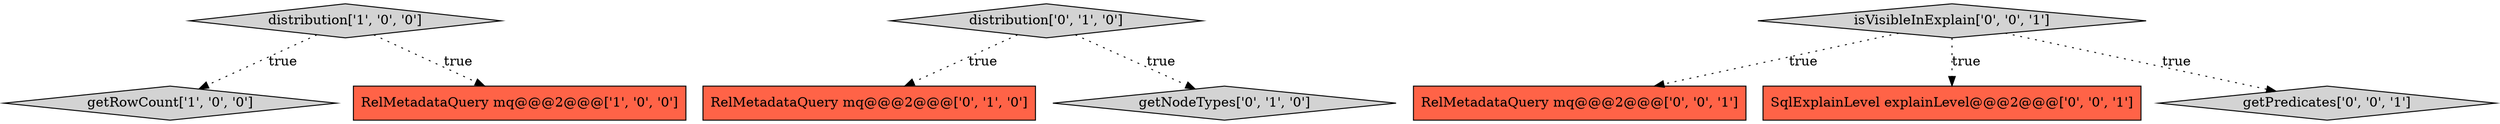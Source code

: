 digraph {
2 [style = filled, label = "distribution['1', '0', '0']", fillcolor = lightgray, shape = diamond image = "AAA0AAABBB1BBB"];
0 [style = filled, label = "getRowCount['1', '0', '0']", fillcolor = lightgray, shape = diamond image = "AAA0AAABBB1BBB"];
5 [style = filled, label = "RelMetadataQuery mq@@@2@@@['0', '1', '0']", fillcolor = tomato, shape = box image = "AAA0AAABBB2BBB"];
4 [style = filled, label = "getNodeTypes['0', '1', '0']", fillcolor = lightgray, shape = diamond image = "AAA0AAABBB2BBB"];
3 [style = filled, label = "distribution['0', '1', '0']", fillcolor = lightgray, shape = diamond image = "AAA0AAABBB2BBB"];
9 [style = filled, label = "RelMetadataQuery mq@@@2@@@['0', '0', '1']", fillcolor = tomato, shape = box image = "AAA0AAABBB3BBB"];
6 [style = filled, label = "SqlExplainLevel explainLevel@@@2@@@['0', '0', '1']", fillcolor = tomato, shape = box image = "AAA0AAABBB3BBB"];
7 [style = filled, label = "getPredicates['0', '0', '1']", fillcolor = lightgray, shape = diamond image = "AAA0AAABBB3BBB"];
8 [style = filled, label = "isVisibleInExplain['0', '0', '1']", fillcolor = lightgray, shape = diamond image = "AAA0AAABBB3BBB"];
1 [style = filled, label = "RelMetadataQuery mq@@@2@@@['1', '0', '0']", fillcolor = tomato, shape = box image = "AAA0AAABBB1BBB"];
2->1 [style = dotted, label="true"];
8->6 [style = dotted, label="true"];
2->0 [style = dotted, label="true"];
3->4 [style = dotted, label="true"];
3->5 [style = dotted, label="true"];
8->7 [style = dotted, label="true"];
8->9 [style = dotted, label="true"];
}
